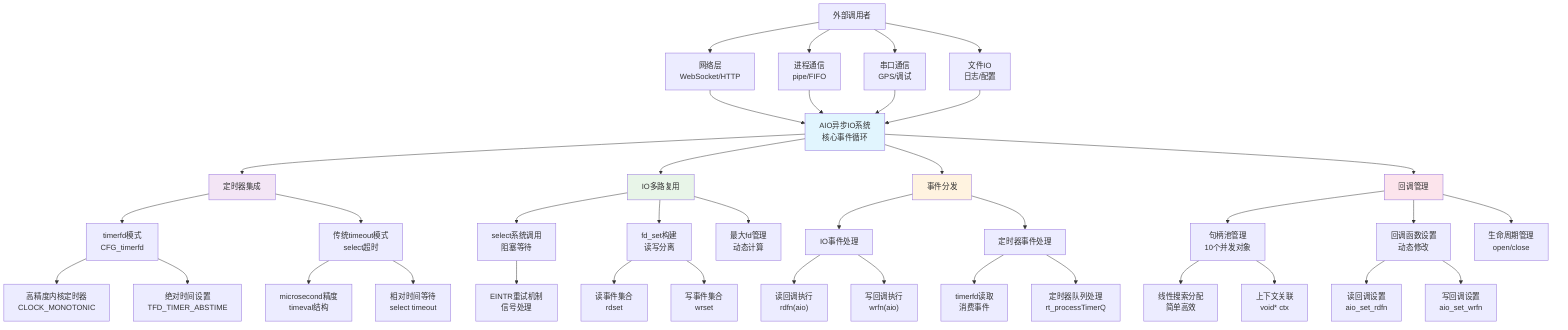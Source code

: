graph TD
    A["AIO异步IO系统<br/>核心事件循环"] --> B["定时器集成"]
    A --> C["IO多路复用"]
    A --> D["事件分发"]
    A --> E["回调管理"]

    B --> B1["timerfd模式<br/>CFG_timerfd"]
    B --> B2["传统timeout模式<br/>select超时"]
    B1 --> B11["高精度内核定时器<br/>CLOCK_MONOTONIC"]
    B1 --> B12["绝对时间设置<br/>TFD_TIMER_ABSTIME"]
    B2 --> B21["microsecond精度<br/>timeval结构"]
    B2 --> B22["相对时间等待<br/>select timeout"]

    C --> C1["select系统调用<br/>阻塞等待"]
    C --> C2["fd_set构建<br/>读写分离"]
    C --> C3["最大fd管理<br/>动态计算"]
    C1 --> C11["EINTR重试机制<br/>信号处理"]
    C2 --> C21["读事件集合<br/>rdset"]
    C2 --> C22["写事件集合<br/>wrset"]

    D --> D1["IO事件处理"]
    D --> D2["定时器事件处理"]
    D1 --> D11["读回调执行<br/>rdfn(aio)"]
    D1 --> D12["写回调执行<br/>wrfn(aio)"]
    D2 --> D21["timerfd读取<br/>消费事件"]
    D2 --> D22["定时器队列处理<br/>rt_processTimerQ"]

    E --> E1["句柄池管理<br/>10个并发对象"]
    E --> E2["回调函数设置<br/>动态修改"]
    E --> E3["生命周期管理<br/>open/close"]
    E1 --> E11["线性搜索分配<br/>简单高效"]
    E1 --> E12["上下文关联<br/>void* ctx"]
    E2 --> E21["读回调设置<br/>aio_set_rdfn"]
    E2 --> E22["写回调设置<br/>aio_set_wrfn"]

    F["外部调用者"] --> F1["网络层<br/>WebSocket/HTTP"]
    F --> F2["进程通信<br/>pipe/FIFO"]
    F --> F3["串口通信<br/>GPS/调试"]
    F --> F4["文件IO<br/>日志/配置"]

    F1 --> A
    F2 --> A
    F3 --> A
    F4 --> A

    style A fill:#e1f5fe
    style B fill:#f3e5f5
    style C fill:#e8f5e8
    style D fill:#fff3e0
    style E fill:#fce4ec